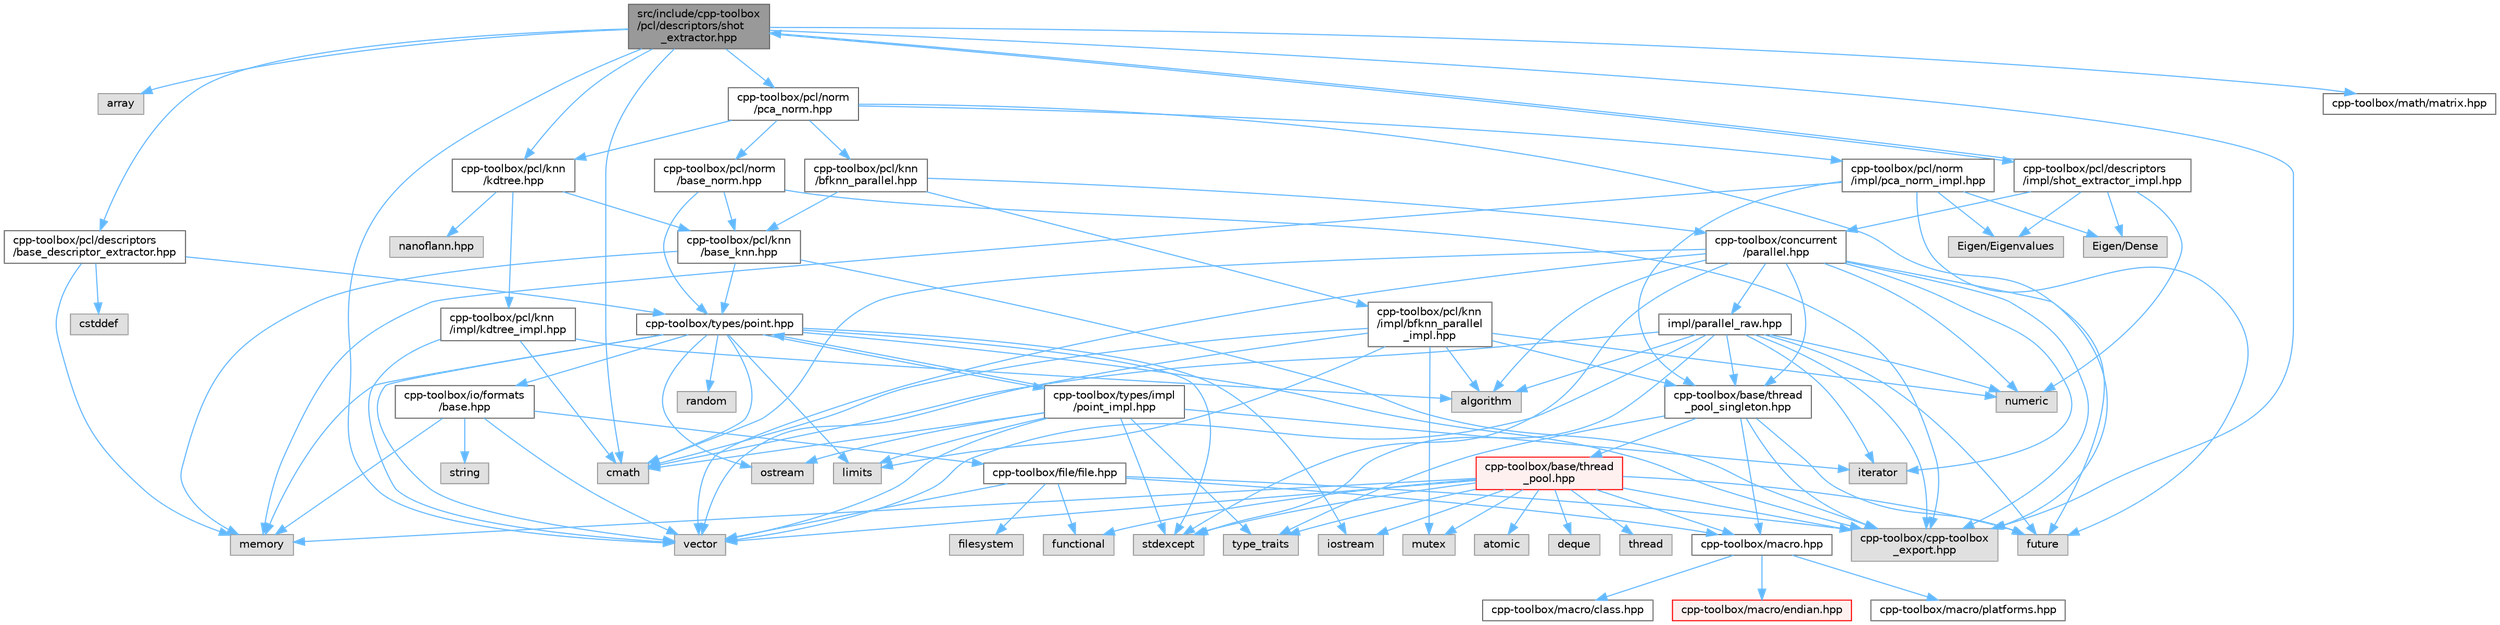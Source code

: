 digraph "src/include/cpp-toolbox/pcl/descriptors/shot_extractor.hpp"
{
 // LATEX_PDF_SIZE
  bgcolor="transparent";
  edge [fontname=Helvetica,fontsize=10,labelfontname=Helvetica,labelfontsize=10];
  node [fontname=Helvetica,fontsize=10,shape=box,height=0.2,width=0.4];
  Node1 [id="Node000001",label="src/include/cpp-toolbox\l/pcl/descriptors/shot\l_extractor.hpp",height=0.2,width=0.4,color="gray40", fillcolor="grey60", style="filled", fontcolor="black",tooltip=" "];
  Node1 -> Node2 [id="edge1_Node000001_Node000002",color="steelblue1",style="solid",tooltip=" "];
  Node2 [id="Node000002",label="array",height=0.2,width=0.4,color="grey60", fillcolor="#E0E0E0", style="filled",tooltip=" "];
  Node1 -> Node3 [id="edge2_Node000001_Node000003",color="steelblue1",style="solid",tooltip=" "];
  Node3 [id="Node000003",label="cmath",height=0.2,width=0.4,color="grey60", fillcolor="#E0E0E0", style="filled",tooltip=" "];
  Node1 -> Node4 [id="edge3_Node000001_Node000004",color="steelblue1",style="solid",tooltip=" "];
  Node4 [id="Node000004",label="vector",height=0.2,width=0.4,color="grey60", fillcolor="#E0E0E0", style="filled",tooltip=" "];
  Node1 -> Node5 [id="edge4_Node000001_Node000005",color="steelblue1",style="solid",tooltip=" "];
  Node5 [id="Node000005",label="cpp-toolbox/cpp-toolbox\l_export.hpp",height=0.2,width=0.4,color="grey60", fillcolor="#E0E0E0", style="filled",tooltip=" "];
  Node1 -> Node6 [id="edge5_Node000001_Node000006",color="steelblue1",style="solid",tooltip=" "];
  Node6 [id="Node000006",label="cpp-toolbox/math/matrix.hpp",height=0.2,width=0.4,color="grey40", fillcolor="white", style="filled",URL="$matrix_8hpp.html",tooltip=" "];
  Node1 -> Node7 [id="edge6_Node000001_Node000007",color="steelblue1",style="solid",tooltip=" "];
  Node7 [id="Node000007",label="cpp-toolbox/pcl/descriptors\l/base_descriptor_extractor.hpp",height=0.2,width=0.4,color="grey40", fillcolor="white", style="filled",URL="$base__descriptor__extractor_8hpp.html",tooltip=" "];
  Node7 -> Node8 [id="edge7_Node000007_Node000008",color="steelblue1",style="solid",tooltip=" "];
  Node8 [id="Node000008",label="cstddef",height=0.2,width=0.4,color="grey60", fillcolor="#E0E0E0", style="filled",tooltip=" "];
  Node7 -> Node9 [id="edge8_Node000007_Node000009",color="steelblue1",style="solid",tooltip=" "];
  Node9 [id="Node000009",label="memory",height=0.2,width=0.4,color="grey60", fillcolor="#E0E0E0", style="filled",tooltip=" "];
  Node7 -> Node10 [id="edge9_Node000007_Node000010",color="steelblue1",style="solid",tooltip=" "];
  Node10 [id="Node000010",label="cpp-toolbox/types/point.hpp",height=0.2,width=0.4,color="grey40", fillcolor="white", style="filled",URL="$point_8hpp.html",tooltip=" "];
  Node10 -> Node3 [id="edge10_Node000010_Node000003",color="steelblue1",style="solid",tooltip=" "];
  Node10 -> Node11 [id="edge11_Node000010_Node000011",color="steelblue1",style="solid",tooltip=" "];
  Node11 [id="Node000011",label="iostream",height=0.2,width=0.4,color="grey60", fillcolor="#E0E0E0", style="filled",tooltip=" "];
  Node10 -> Node12 [id="edge12_Node000010_Node000012",color="steelblue1",style="solid",tooltip=" "];
  Node12 [id="Node000012",label="limits",height=0.2,width=0.4,color="grey60", fillcolor="#E0E0E0", style="filled",tooltip=" "];
  Node10 -> Node9 [id="edge13_Node000010_Node000009",color="steelblue1",style="solid",tooltip=" "];
  Node10 -> Node13 [id="edge14_Node000010_Node000013",color="steelblue1",style="solid",tooltip=" "];
  Node13 [id="Node000013",label="ostream",height=0.2,width=0.4,color="grey60", fillcolor="#E0E0E0", style="filled",tooltip=" "];
  Node10 -> Node14 [id="edge15_Node000010_Node000014",color="steelblue1",style="solid",tooltip=" "];
  Node14 [id="Node000014",label="random",height=0.2,width=0.4,color="grey60", fillcolor="#E0E0E0", style="filled",tooltip=" "];
  Node10 -> Node15 [id="edge16_Node000010_Node000015",color="steelblue1",style="solid",tooltip=" "];
  Node15 [id="Node000015",label="stdexcept",height=0.2,width=0.4,color="grey60", fillcolor="#E0E0E0", style="filled",tooltip=" "];
  Node10 -> Node4 [id="edge17_Node000010_Node000004",color="steelblue1",style="solid",tooltip=" "];
  Node10 -> Node5 [id="edge18_Node000010_Node000005",color="steelblue1",style="solid",tooltip=" "];
  Node10 -> Node16 [id="edge19_Node000010_Node000016",color="steelblue1",style="solid",tooltip=" "];
  Node16 [id="Node000016",label="cpp-toolbox/io/formats\l/base.hpp",height=0.2,width=0.4,color="grey40", fillcolor="white", style="filled",URL="$io_2formats_2base_8hpp.html",tooltip=" "];
  Node16 -> Node9 [id="edge20_Node000016_Node000009",color="steelblue1",style="solid",tooltip=" "];
  Node16 -> Node17 [id="edge21_Node000016_Node000017",color="steelblue1",style="solid",tooltip=" "];
  Node17 [id="Node000017",label="string",height=0.2,width=0.4,color="grey60", fillcolor="#E0E0E0", style="filled",tooltip=" "];
  Node16 -> Node4 [id="edge22_Node000016_Node000004",color="steelblue1",style="solid",tooltip=" "];
  Node16 -> Node18 [id="edge23_Node000016_Node000018",color="steelblue1",style="solid",tooltip=" "];
  Node18 [id="Node000018",label="cpp-toolbox/file/file.hpp",height=0.2,width=0.4,color="grey40", fillcolor="white", style="filled",URL="$file_8hpp.html",tooltip=" "];
  Node18 -> Node19 [id="edge24_Node000018_Node000019",color="steelblue1",style="solid",tooltip=" "];
  Node19 [id="Node000019",label="filesystem",height=0.2,width=0.4,color="grey60", fillcolor="#E0E0E0", style="filled",tooltip=" "];
  Node18 -> Node20 [id="edge25_Node000018_Node000020",color="steelblue1",style="solid",tooltip=" "];
  Node20 [id="Node000020",label="functional",height=0.2,width=0.4,color="grey60", fillcolor="#E0E0E0", style="filled",tooltip=" "];
  Node18 -> Node4 [id="edge26_Node000018_Node000004",color="steelblue1",style="solid",tooltip=" "];
  Node18 -> Node5 [id="edge27_Node000018_Node000005",color="steelblue1",style="solid",tooltip=" "];
  Node18 -> Node21 [id="edge28_Node000018_Node000021",color="steelblue1",style="solid",tooltip=" "];
  Node21 [id="Node000021",label="cpp-toolbox/macro.hpp",height=0.2,width=0.4,color="grey40", fillcolor="white", style="filled",URL="$macro_8hpp.html",tooltip="通用的编译器、平台、架构检测和实用宏定义 / Common macros for compiler, platform, architecture detection and utility macro..."];
  Node21 -> Node22 [id="edge29_Node000021_Node000022",color="steelblue1",style="solid",tooltip=" "];
  Node22 [id="Node000022",label="cpp-toolbox/macro/class.hpp",height=0.2,width=0.4,color="grey40", fillcolor="white", style="filled",URL="$class_8hpp.html",tooltip=" "];
  Node21 -> Node23 [id="edge30_Node000021_Node000023",color="steelblue1",style="solid",tooltip=" "];
  Node23 [id="Node000023",label="cpp-toolbox/macro/endian.hpp",height=0.2,width=0.4,color="red", fillcolor="#FFF0F0", style="filled",URL="$endian_8hpp.html",tooltip=" "];
  Node21 -> Node25 [id="edge31_Node000021_Node000025",color="steelblue1",style="solid",tooltip=" "];
  Node25 [id="Node000025",label="cpp-toolbox/macro/platforms.hpp",height=0.2,width=0.4,color="grey40", fillcolor="white", style="filled",URL="$platforms_8hpp.html",tooltip=" "];
  Node10 -> Node26 [id="edge32_Node000010_Node000026",color="steelblue1",style="solid",tooltip=" "];
  Node26 [id="Node000026",label="cpp-toolbox/types/impl\l/point_impl.hpp",height=0.2,width=0.4,color="grey40", fillcolor="white", style="filled",URL="$point__impl_8hpp.html",tooltip=" "];
  Node26 -> Node3 [id="edge33_Node000026_Node000003",color="steelblue1",style="solid",tooltip=" "];
  Node26 -> Node27 [id="edge34_Node000026_Node000027",color="steelblue1",style="solid",tooltip=" "];
  Node27 [id="Node000027",label="iterator",height=0.2,width=0.4,color="grey60", fillcolor="#E0E0E0", style="filled",tooltip=" "];
  Node26 -> Node12 [id="edge35_Node000026_Node000012",color="steelblue1",style="solid",tooltip=" "];
  Node26 -> Node13 [id="edge36_Node000026_Node000013",color="steelblue1",style="solid",tooltip=" "];
  Node26 -> Node15 [id="edge37_Node000026_Node000015",color="steelblue1",style="solid",tooltip=" "];
  Node26 -> Node28 [id="edge38_Node000026_Node000028",color="steelblue1",style="solid",tooltip=" "];
  Node28 [id="Node000028",label="type_traits",height=0.2,width=0.4,color="grey60", fillcolor="#E0E0E0", style="filled",tooltip=" "];
  Node26 -> Node4 [id="edge39_Node000026_Node000004",color="steelblue1",style="solid",tooltip=" "];
  Node26 -> Node10 [id="edge40_Node000026_Node000010",color="steelblue1",style="solid",tooltip=" "];
  Node1 -> Node29 [id="edge41_Node000001_Node000029",color="steelblue1",style="solid",tooltip=" "];
  Node29 [id="Node000029",label="cpp-toolbox/pcl/knn\l/kdtree.hpp",height=0.2,width=0.4,color="grey40", fillcolor="white", style="filled",URL="$kdtree_8hpp.html",tooltip=" "];
  Node29 -> Node30 [id="edge42_Node000029_Node000030",color="steelblue1",style="solid",tooltip=" "];
  Node30 [id="Node000030",label="cpp-toolbox/pcl/knn\l/base_knn.hpp",height=0.2,width=0.4,color="grey40", fillcolor="white", style="filled",URL="$base__knn_8hpp.html",tooltip=" "];
  Node30 -> Node9 [id="edge43_Node000030_Node000009",color="steelblue1",style="solid",tooltip=" "];
  Node30 -> Node5 [id="edge44_Node000030_Node000005",color="steelblue1",style="solid",tooltip=" "];
  Node30 -> Node10 [id="edge45_Node000030_Node000010",color="steelblue1",style="solid",tooltip=" "];
  Node29 -> Node31 [id="edge46_Node000029_Node000031",color="steelblue1",style="solid",tooltip=" "];
  Node31 [id="Node000031",label="nanoflann.hpp",height=0.2,width=0.4,color="grey60", fillcolor="#E0E0E0", style="filled",tooltip=" "];
  Node29 -> Node32 [id="edge47_Node000029_Node000032",color="steelblue1",style="solid",tooltip=" "];
  Node32 [id="Node000032",label="cpp-toolbox/pcl/knn\l/impl/kdtree_impl.hpp",height=0.2,width=0.4,color="grey40", fillcolor="white", style="filled",URL="$kdtree__impl_8hpp.html",tooltip=" "];
  Node32 -> Node33 [id="edge48_Node000032_Node000033",color="steelblue1",style="solid",tooltip=" "];
  Node33 [id="Node000033",label="algorithm",height=0.2,width=0.4,color="grey60", fillcolor="#E0E0E0", style="filled",tooltip=" "];
  Node32 -> Node3 [id="edge49_Node000032_Node000003",color="steelblue1",style="solid",tooltip=" "];
  Node32 -> Node4 [id="edge50_Node000032_Node000004",color="steelblue1",style="solid",tooltip=" "];
  Node1 -> Node34 [id="edge51_Node000001_Node000034",color="steelblue1",style="solid",tooltip=" "];
  Node34 [id="Node000034",label="cpp-toolbox/pcl/norm\l/pca_norm.hpp",height=0.2,width=0.4,color="grey40", fillcolor="white", style="filled",URL="$pca__norm_8hpp.html",tooltip=" "];
  Node34 -> Node5 [id="edge52_Node000034_Node000005",color="steelblue1",style="solid",tooltip=" "];
  Node34 -> Node35 [id="edge53_Node000034_Node000035",color="steelblue1",style="solid",tooltip=" "];
  Node35 [id="Node000035",label="cpp-toolbox/pcl/knn\l/bfknn_parallel.hpp",height=0.2,width=0.4,color="grey40", fillcolor="white", style="filled",URL="$bfknn__parallel_8hpp.html",tooltip=" "];
  Node35 -> Node36 [id="edge54_Node000035_Node000036",color="steelblue1",style="solid",tooltip=" "];
  Node36 [id="Node000036",label="cpp-toolbox/concurrent\l/parallel.hpp",height=0.2,width=0.4,color="grey40", fillcolor="white", style="filled",URL="$parallel_8hpp.html",tooltip=" "];
  Node36 -> Node33 [id="edge55_Node000036_Node000033",color="steelblue1",style="solid",tooltip=" "];
  Node36 -> Node3 [id="edge56_Node000036_Node000003",color="steelblue1",style="solid",tooltip=" "];
  Node36 -> Node37 [id="edge57_Node000036_Node000037",color="steelblue1",style="solid",tooltip=" "];
  Node37 [id="Node000037",label="future",height=0.2,width=0.4,color="grey60", fillcolor="#E0E0E0", style="filled",tooltip=" "];
  Node36 -> Node27 [id="edge58_Node000036_Node000027",color="steelblue1",style="solid",tooltip=" "];
  Node36 -> Node38 [id="edge59_Node000036_Node000038",color="steelblue1",style="solid",tooltip=" "];
  Node38 [id="Node000038",label="numeric",height=0.2,width=0.4,color="grey60", fillcolor="#E0E0E0", style="filled",tooltip=" "];
  Node36 -> Node15 [id="edge60_Node000036_Node000015",color="steelblue1",style="solid",tooltip=" "];
  Node36 -> Node4 [id="edge61_Node000036_Node000004",color="steelblue1",style="solid",tooltip=" "];
  Node36 -> Node5 [id="edge62_Node000036_Node000005",color="steelblue1",style="solid",tooltip=" "];
  Node36 -> Node39 [id="edge63_Node000036_Node000039",color="steelblue1",style="solid",tooltip=" "];
  Node39 [id="Node000039",label="cpp-toolbox/base/thread\l_pool_singleton.hpp",height=0.2,width=0.4,color="grey40", fillcolor="white", style="filled",URL="$thread__pool__singleton_8hpp.html",tooltip=" "];
  Node39 -> Node37 [id="edge64_Node000039_Node000037",color="steelblue1",style="solid",tooltip=" "];
  Node39 -> Node28 [id="edge65_Node000039_Node000028",color="steelblue1",style="solid",tooltip=" "];
  Node39 -> Node5 [id="edge66_Node000039_Node000005",color="steelblue1",style="solid",tooltip=" "];
  Node39 -> Node21 [id="edge67_Node000039_Node000021",color="steelblue1",style="solid",tooltip=" "];
  Node39 -> Node40 [id="edge68_Node000039_Node000040",color="steelblue1",style="solid",tooltip=" "];
  Node40 [id="Node000040",label="cpp-toolbox/base/thread\l_pool.hpp",height=0.2,width=0.4,color="red", fillcolor="#FFF0F0", style="filled",URL="$thread__pool_8hpp.html",tooltip=" "];
  Node40 -> Node41 [id="edge69_Node000040_Node000041",color="steelblue1",style="solid",tooltip=" "];
  Node41 [id="Node000041",label="atomic",height=0.2,width=0.4,color="grey60", fillcolor="#E0E0E0", style="filled",tooltip=" "];
  Node40 -> Node42 [id="edge70_Node000040_Node000042",color="steelblue1",style="solid",tooltip=" "];
  Node42 [id="Node000042",label="deque",height=0.2,width=0.4,color="grey60", fillcolor="#E0E0E0", style="filled",tooltip=" "];
  Node40 -> Node20 [id="edge71_Node000040_Node000020",color="steelblue1",style="solid",tooltip=" "];
  Node40 -> Node37 [id="edge72_Node000040_Node000037",color="steelblue1",style="solid",tooltip=" "];
  Node40 -> Node11 [id="edge73_Node000040_Node000011",color="steelblue1",style="solid",tooltip=" "];
  Node40 -> Node9 [id="edge74_Node000040_Node000009",color="steelblue1",style="solid",tooltip=" "];
  Node40 -> Node43 [id="edge75_Node000040_Node000043",color="steelblue1",style="solid",tooltip=" "];
  Node43 [id="Node000043",label="mutex",height=0.2,width=0.4,color="grey60", fillcolor="#E0E0E0", style="filled",tooltip=" "];
  Node40 -> Node15 [id="edge76_Node000040_Node000015",color="steelblue1",style="solid",tooltip=" "];
  Node40 -> Node44 [id="edge77_Node000040_Node000044",color="steelblue1",style="solid",tooltip=" "];
  Node44 [id="Node000044",label="thread",height=0.2,width=0.4,color="grey60", fillcolor="#E0E0E0", style="filled",tooltip=" "];
  Node40 -> Node28 [id="edge78_Node000040_Node000028",color="steelblue1",style="solid",tooltip=" "];
  Node40 -> Node4 [id="edge79_Node000040_Node000004",color="steelblue1",style="solid",tooltip=" "];
  Node40 -> Node5 [id="edge80_Node000040_Node000005",color="steelblue1",style="solid",tooltip=" "];
  Node40 -> Node21 [id="edge81_Node000040_Node000021",color="steelblue1",style="solid",tooltip=" "];
  Node36 -> Node47 [id="edge82_Node000036_Node000047",color="steelblue1",style="solid",tooltip=" "];
  Node47 [id="Node000047",label="impl/parallel_raw.hpp",height=0.2,width=0.4,color="grey40", fillcolor="white", style="filled",URL="$parallel__raw_8hpp.html",tooltip=" "];
  Node47 -> Node33 [id="edge83_Node000047_Node000033",color="steelblue1",style="solid",tooltip=" "];
  Node47 -> Node3 [id="edge84_Node000047_Node000003",color="steelblue1",style="solid",tooltip=" "];
  Node47 -> Node37 [id="edge85_Node000047_Node000037",color="steelblue1",style="solid",tooltip=" "];
  Node47 -> Node27 [id="edge86_Node000047_Node000027",color="steelblue1",style="solid",tooltip=" "];
  Node47 -> Node38 [id="edge87_Node000047_Node000038",color="steelblue1",style="solid",tooltip=" "];
  Node47 -> Node15 [id="edge88_Node000047_Node000015",color="steelblue1",style="solid",tooltip=" "];
  Node47 -> Node4 [id="edge89_Node000047_Node000004",color="steelblue1",style="solid",tooltip=" "];
  Node47 -> Node39 [id="edge90_Node000047_Node000039",color="steelblue1",style="solid",tooltip=" "];
  Node47 -> Node5 [id="edge91_Node000047_Node000005",color="steelblue1",style="solid",tooltip=" "];
  Node35 -> Node30 [id="edge92_Node000035_Node000030",color="steelblue1",style="solid",tooltip=" "];
  Node35 -> Node48 [id="edge93_Node000035_Node000048",color="steelblue1",style="solid",tooltip=" "];
  Node48 [id="Node000048",label="cpp-toolbox/pcl/knn\l/impl/bfknn_parallel\l_impl.hpp",height=0.2,width=0.4,color="grey40", fillcolor="white", style="filled",URL="$bfknn__parallel__impl_8hpp.html",tooltip=" "];
  Node48 -> Node33 [id="edge94_Node000048_Node000033",color="steelblue1",style="solid",tooltip=" "];
  Node48 -> Node3 [id="edge95_Node000048_Node000003",color="steelblue1",style="solid",tooltip=" "];
  Node48 -> Node12 [id="edge96_Node000048_Node000012",color="steelblue1",style="solid",tooltip=" "];
  Node48 -> Node43 [id="edge97_Node000048_Node000043",color="steelblue1",style="solid",tooltip=" "];
  Node48 -> Node38 [id="edge98_Node000048_Node000038",color="steelblue1",style="solid",tooltip=" "];
  Node48 -> Node4 [id="edge99_Node000048_Node000004",color="steelblue1",style="solid",tooltip=" "];
  Node48 -> Node39 [id="edge100_Node000048_Node000039",color="steelblue1",style="solid",tooltip=" "];
  Node34 -> Node29 [id="edge101_Node000034_Node000029",color="steelblue1",style="solid",tooltip=" "];
  Node34 -> Node49 [id="edge102_Node000034_Node000049",color="steelblue1",style="solid",tooltip=" "];
  Node49 [id="Node000049",label="cpp-toolbox/pcl/norm\l/base_norm.hpp",height=0.2,width=0.4,color="grey40", fillcolor="white", style="filled",URL="$base__norm_8hpp.html",tooltip=" "];
  Node49 -> Node5 [id="edge103_Node000049_Node000005",color="steelblue1",style="solid",tooltip=" "];
  Node49 -> Node30 [id="edge104_Node000049_Node000030",color="steelblue1",style="solid",tooltip=" "];
  Node49 -> Node10 [id="edge105_Node000049_Node000010",color="steelblue1",style="solid",tooltip=" "];
  Node34 -> Node50 [id="edge106_Node000034_Node000050",color="steelblue1",style="solid",tooltip=" "];
  Node50 [id="Node000050",label="cpp-toolbox/pcl/norm\l/impl/pca_norm_impl.hpp",height=0.2,width=0.4,color="grey40", fillcolor="white", style="filled",URL="$pca__norm__impl_8hpp.html",tooltip=" "];
  Node50 -> Node51 [id="edge107_Node000050_Node000051",color="steelblue1",style="solid",tooltip=" "];
  Node51 [id="Node000051",label="Eigen/Dense",height=0.2,width=0.4,color="grey60", fillcolor="#E0E0E0", style="filled",tooltip=" "];
  Node50 -> Node52 [id="edge108_Node000050_Node000052",color="steelblue1",style="solid",tooltip=" "];
  Node52 [id="Node000052",label="Eigen/Eigenvalues",height=0.2,width=0.4,color="grey60", fillcolor="#E0E0E0", style="filled",tooltip=" "];
  Node50 -> Node39 [id="edge109_Node000050_Node000039",color="steelblue1",style="solid",tooltip=" "];
  Node50 -> Node37 [id="edge110_Node000050_Node000037",color="steelblue1",style="solid",tooltip=" "];
  Node50 -> Node9 [id="edge111_Node000050_Node000009",color="steelblue1",style="solid",tooltip=" "];
  Node1 -> Node53 [id="edge112_Node000001_Node000053",color="steelblue1",style="solid",tooltip=" "];
  Node53 [id="Node000053",label="cpp-toolbox/pcl/descriptors\l/impl/shot_extractor_impl.hpp",height=0.2,width=0.4,color="grey40", fillcolor="white", style="filled",URL="$shot__extractor__impl_8hpp.html",tooltip=" "];
  Node53 -> Node1 [id="edge113_Node000053_Node000001",color="steelblue1",style="solid",tooltip=" "];
  Node53 -> Node38 [id="edge114_Node000053_Node000038",color="steelblue1",style="solid",tooltip=" "];
  Node53 -> Node36 [id="edge115_Node000053_Node000036",color="steelblue1",style="solid",tooltip=" "];
  Node53 -> Node51 [id="edge116_Node000053_Node000051",color="steelblue1",style="solid",tooltip=" "];
  Node53 -> Node52 [id="edge117_Node000053_Node000052",color="steelblue1",style="solid",tooltip=" "];
}
